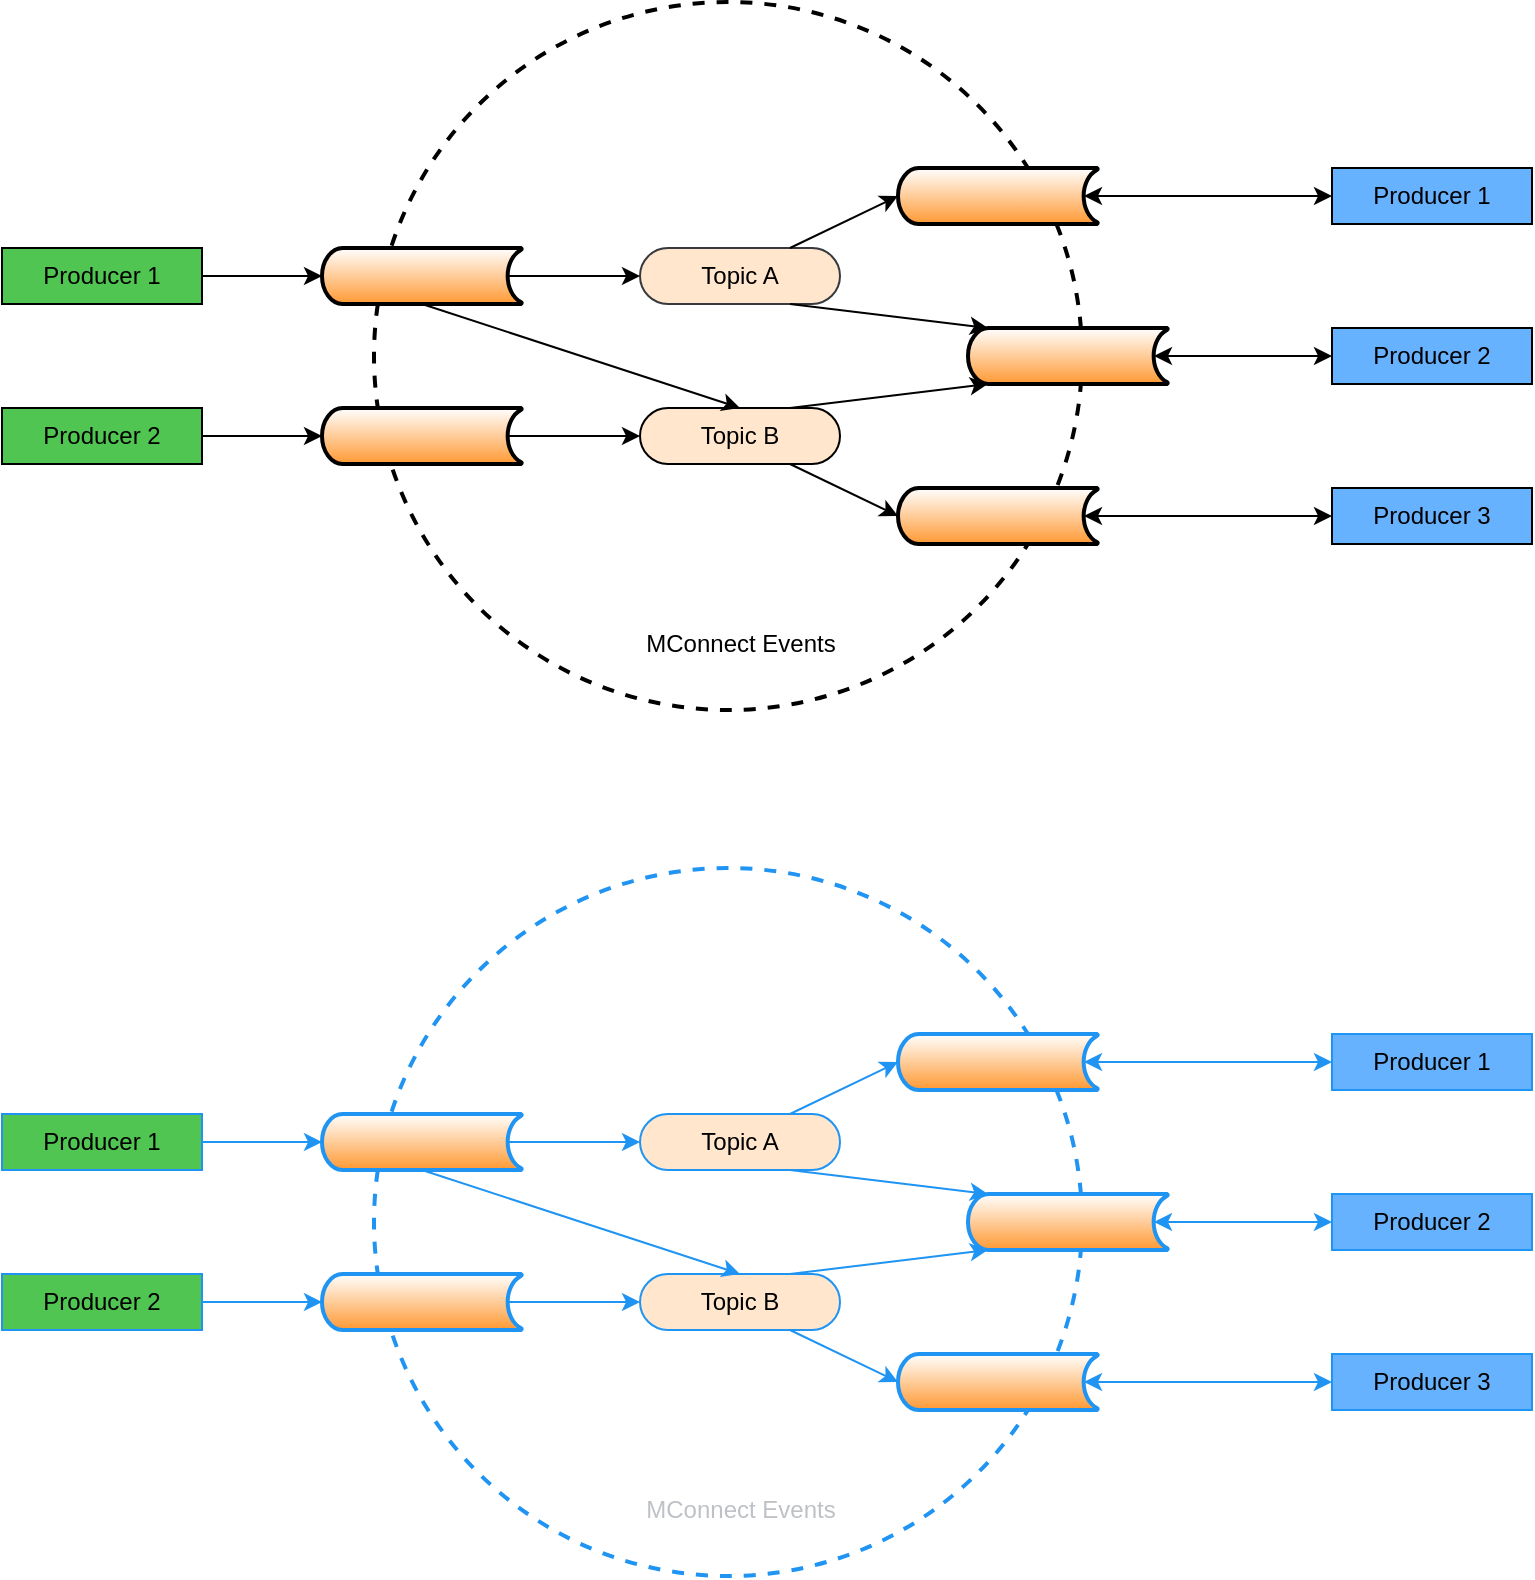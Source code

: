 <mxfile version="28.0.4">
  <diagram name="Page-1" id="vVTfKu-NHyX8f7h_QUsN">
    <mxGraphModel dx="1430" dy="849" grid="0" gridSize="10" guides="1" tooltips="1" connect="1" arrows="1" fold="1" page="1" pageScale="1" pageWidth="827" pageHeight="1169" math="0" shadow="0">
      <root>
        <mxCell id="0" />
        <mxCell id="1" parent="0" />
        <mxCell id="RU10xfVs4ZxT2CASdD6a-30" value="" style="ellipse;whiteSpace=wrap;html=1;aspect=fixed;dashed=1;fillColor=none;perimeterSpacing=0;strokeWidth=2;" parent="1" vertex="1">
          <mxGeometry x="356" y="184" width="354" height="354" as="geometry" />
        </mxCell>
        <mxCell id="RU10xfVs4ZxT2CASdD6a-2" value="Producer 1" style="rounded=0;whiteSpace=wrap;html=1;fillColor=#51C551;" parent="1" vertex="1">
          <mxGeometry x="170" y="307" width="100" height="28" as="geometry" />
        </mxCell>
        <mxCell id="RU10xfVs4ZxT2CASdD6a-3" value="" style="endArrow=classic;html=1;rounded=0;exitX=1;exitY=0.5;exitDx=0;exitDy=0;entryX=0;entryY=0.5;entryDx=0;entryDy=0;entryPerimeter=0;" parent="1" source="RU10xfVs4ZxT2CASdD6a-2" target="RU10xfVs4ZxT2CASdD6a-13" edge="1">
          <mxGeometry width="50" height="50" relative="1" as="geometry">
            <mxPoint x="497" y="435" as="sourcePoint" />
            <mxPoint x="321.36" y="322.66" as="targetPoint" />
          </mxGeometry>
        </mxCell>
        <mxCell id="RU10xfVs4ZxT2CASdD6a-5" value="Producer 2" style="rounded=0;whiteSpace=wrap;html=1;fillColor=#51C551;" parent="1" vertex="1">
          <mxGeometry x="170" y="387" width="100" height="28" as="geometry" />
        </mxCell>
        <mxCell id="RU10xfVs4ZxT2CASdD6a-6" value="" style="endArrow=classic;html=1;rounded=0;exitX=1;exitY=0.5;exitDx=0;exitDy=0;entryX=0;entryY=0.5;entryDx=0;entryDy=0;entryPerimeter=0;" parent="1" source="RU10xfVs4ZxT2CASdD6a-5" target="RU10xfVs4ZxT2CASdD6a-12" edge="1">
          <mxGeometry width="50" height="50" relative="1" as="geometry">
            <mxPoint x="497" y="515" as="sourcePoint" />
            <mxPoint x="321.36" y="401" as="targetPoint" />
          </mxGeometry>
        </mxCell>
        <mxCell id="RU10xfVs4ZxT2CASdD6a-7" value="Topic A" style="rounded=1;whiteSpace=wrap;html=1;shadow=0;glass=0;resizeHeight=0;metaEdit=0;container=0;dropTarget=0;portConstraintRotation=0;arcSize=50;fillColor=#FFE6CC;strokeColor=#36393d;" parent="1" vertex="1">
          <mxGeometry x="489" y="307" width="100" height="28" as="geometry" />
        </mxCell>
        <mxCell id="RU10xfVs4ZxT2CASdD6a-10" value="Topic B" style="rounded=1;whiteSpace=wrap;html=1;shadow=0;glass=0;resizeHeight=0;metaEdit=0;container=0;dropTarget=0;portConstraintRotation=0;arcSize=50;fillColor=#FFE6CC;" parent="1" vertex="1">
          <mxGeometry x="489" y="387" width="100" height="28" as="geometry" />
        </mxCell>
        <mxCell id="RU10xfVs4ZxT2CASdD6a-11" value="" style="endArrow=classic;html=1;rounded=0;exitX=0.93;exitY=0.5;exitDx=0;exitDy=0;exitPerimeter=0;entryX=0;entryY=0.5;entryDx=0;entryDy=0;" parent="1" source="RU10xfVs4ZxT2CASdD6a-12" target="RU10xfVs4ZxT2CASdD6a-10" edge="1">
          <mxGeometry width="50" height="50" relative="1" as="geometry">
            <mxPoint x="421" y="426" as="sourcePoint" />
            <mxPoint x="471" y="376" as="targetPoint" />
          </mxGeometry>
        </mxCell>
        <mxCell id="RU10xfVs4ZxT2CASdD6a-12" value="" style="strokeWidth=2;html=1;shape=mxgraph.flowchart.stored_data;whiteSpace=wrap;gradientColor=#FF9933;" parent="1" vertex="1">
          <mxGeometry x="330" y="387" width="100" height="28" as="geometry" />
        </mxCell>
        <mxCell id="RU10xfVs4ZxT2CASdD6a-14" style="edgeStyle=orthogonalEdgeStyle;rounded=0;orthogonalLoop=1;jettySize=auto;html=1;exitX=0.93;exitY=0.5;exitDx=0;exitDy=0;exitPerimeter=0;entryX=0;entryY=0.5;entryDx=0;entryDy=0;" parent="1" source="RU10xfVs4ZxT2CASdD6a-13" target="RU10xfVs4ZxT2CASdD6a-7" edge="1">
          <mxGeometry relative="1" as="geometry" />
        </mxCell>
        <mxCell id="RU10xfVs4ZxT2CASdD6a-15" style="rounded=0;orthogonalLoop=1;jettySize=auto;html=1;exitX=0.5;exitY=1;exitDx=0;exitDy=0;exitPerimeter=0;entryX=0.5;entryY=0;entryDx=0;entryDy=0;" parent="1" source="RU10xfVs4ZxT2CASdD6a-13" target="RU10xfVs4ZxT2CASdD6a-10" edge="1">
          <mxGeometry relative="1" as="geometry" />
        </mxCell>
        <mxCell id="RU10xfVs4ZxT2CASdD6a-13" value="" style="strokeWidth=2;html=1;shape=mxgraph.flowchart.stored_data;whiteSpace=wrap;fillColor=#FFFFFF;strokeColor=#000000;gradientColor=#FF9933;" parent="1" vertex="1">
          <mxGeometry x="330" y="307" width="100" height="28" as="geometry" />
        </mxCell>
        <mxCell id="RU10xfVs4ZxT2CASdD6a-24" style="edgeStyle=orthogonalEdgeStyle;rounded=0;orthogonalLoop=1;jettySize=auto;html=1;exitX=0.93;exitY=0.5;exitDx=0;exitDy=0;exitPerimeter=0;entryX=0;entryY=0.5;entryDx=0;entryDy=0;startArrow=classic;startFill=1;" parent="1" source="RU10xfVs4ZxT2CASdD6a-16" target="RU10xfVs4ZxT2CASdD6a-22" edge="1">
          <mxGeometry relative="1" as="geometry" />
        </mxCell>
        <mxCell id="RU10xfVs4ZxT2CASdD6a-16" value="" style="strokeWidth=2;html=1;shape=mxgraph.flowchart.stored_data;whiteSpace=wrap;gradientColor=#FF9933;" parent="1" vertex="1">
          <mxGeometry x="653" y="347" width="100" height="28" as="geometry" />
        </mxCell>
        <mxCell id="RU10xfVs4ZxT2CASdD6a-20" style="edgeStyle=orthogonalEdgeStyle;rounded=0;orthogonalLoop=1;jettySize=auto;html=1;exitX=0.93;exitY=0.5;exitDx=0;exitDy=0;exitPerimeter=0;entryX=0;entryY=0.5;entryDx=0;entryDy=0;startArrow=classic;startFill=1;" parent="1" source="RU10xfVs4ZxT2CASdD6a-18" target="RU10xfVs4ZxT2CASdD6a-21" edge="1">
          <mxGeometry relative="1" as="geometry">
            <mxPoint x="823.33" y="281" as="targetPoint" />
          </mxGeometry>
        </mxCell>
        <mxCell id="RU10xfVs4ZxT2CASdD6a-18" value="" style="strokeWidth=2;html=1;shape=mxgraph.flowchart.stored_data;whiteSpace=wrap;gradientColor=#FF9933;" parent="1" vertex="1">
          <mxGeometry x="618" y="267" width="100" height="28" as="geometry" />
        </mxCell>
        <mxCell id="RU10xfVs4ZxT2CASdD6a-25" style="edgeStyle=orthogonalEdgeStyle;rounded=0;orthogonalLoop=1;jettySize=auto;html=1;exitX=0.93;exitY=0.5;exitDx=0;exitDy=0;exitPerimeter=0;entryX=0;entryY=0.5;entryDx=0;entryDy=0;startArrow=classic;startFill=1;" parent="1" source="RU10xfVs4ZxT2CASdD6a-19" target="RU10xfVs4ZxT2CASdD6a-23" edge="1">
          <mxGeometry relative="1" as="geometry" />
        </mxCell>
        <mxCell id="RU10xfVs4ZxT2CASdD6a-19" value="" style="strokeWidth=2;html=1;shape=mxgraph.flowchart.stored_data;whiteSpace=wrap;gradientColor=#FF9933;" parent="1" vertex="1">
          <mxGeometry x="618" y="427" width="100" height="28" as="geometry" />
        </mxCell>
        <mxCell id="RU10xfVs4ZxT2CASdD6a-21" value="Producer 1" style="rounded=0;whiteSpace=wrap;html=1;fillColor=#66B2FF;" parent="1" vertex="1">
          <mxGeometry x="835" y="267" width="100" height="28" as="geometry" />
        </mxCell>
        <mxCell id="RU10xfVs4ZxT2CASdD6a-22" value="Producer 2" style="rounded=0;whiteSpace=wrap;html=1;fillColor=#66B2FF;" parent="1" vertex="1">
          <mxGeometry x="835" y="347" width="100" height="28" as="geometry" />
        </mxCell>
        <mxCell id="RU10xfVs4ZxT2CASdD6a-23" value="Producer 3" style="rounded=0;whiteSpace=wrap;html=1;fillColor=#66B2FF;" parent="1" vertex="1">
          <mxGeometry x="835" y="427" width="100" height="28" as="geometry" />
        </mxCell>
        <mxCell id="RU10xfVs4ZxT2CASdD6a-26" style="rounded=0;orthogonalLoop=1;jettySize=auto;html=1;exitX=0.75;exitY=0;exitDx=0;exitDy=0;entryX=0;entryY=0.5;entryDx=0;entryDy=0;entryPerimeter=0;" parent="1" source="RU10xfVs4ZxT2CASdD6a-7" target="RU10xfVs4ZxT2CASdD6a-18" edge="1">
          <mxGeometry relative="1" as="geometry" />
        </mxCell>
        <mxCell id="RU10xfVs4ZxT2CASdD6a-27" style="rounded=0;orthogonalLoop=1;jettySize=auto;html=1;exitX=0.75;exitY=1;exitDx=0;exitDy=0;entryX=0;entryY=0.5;entryDx=0;entryDy=0;entryPerimeter=0;" parent="1" source="RU10xfVs4ZxT2CASdD6a-10" target="RU10xfVs4ZxT2CASdD6a-19" edge="1">
          <mxGeometry relative="1" as="geometry" />
        </mxCell>
        <mxCell id="RU10xfVs4ZxT2CASdD6a-28" style="rounded=0;orthogonalLoop=1;jettySize=auto;html=1;exitX=0.75;exitY=1;exitDx=0;exitDy=0;entryX=0.1;entryY=0;entryDx=0;entryDy=0;entryPerimeter=0;" parent="1" source="RU10xfVs4ZxT2CASdD6a-7" target="RU10xfVs4ZxT2CASdD6a-16" edge="1">
          <mxGeometry relative="1" as="geometry" />
        </mxCell>
        <mxCell id="RU10xfVs4ZxT2CASdD6a-29" style="rounded=0;orthogonalLoop=1;jettySize=auto;html=1;exitX=0.75;exitY=0;exitDx=0;exitDy=0;entryX=0.1;entryY=1;entryDx=0;entryDy=0;entryPerimeter=0;" parent="1" source="RU10xfVs4ZxT2CASdD6a-10" target="RU10xfVs4ZxT2CASdD6a-16" edge="1">
          <mxGeometry relative="1" as="geometry" />
        </mxCell>
        <mxCell id="RU10xfVs4ZxT2CASdD6a-31" value="MConnect Events" style="text;html=1;align=center;verticalAlign=middle;whiteSpace=wrap;rounded=0;" parent="1" vertex="1">
          <mxGeometry x="489.5" y="490" width="99" height="30" as="geometry" />
        </mxCell>
        <mxCell id="RU10xfVs4ZxT2CASdD6a-32" value="" style="ellipse;whiteSpace=wrap;html=1;aspect=fixed;dashed=1;fillColor=none;perimeterSpacing=0;strokeWidth=2;strokeColor=#2094F3;" parent="1" vertex="1">
          <mxGeometry x="356" y="617" width="354" height="354" as="geometry" />
        </mxCell>
        <mxCell id="RU10xfVs4ZxT2CASdD6a-33" value="Producer 1" style="rounded=0;whiteSpace=wrap;html=1;fillColor=#51C551;strokeColor=#2094F3;fontColor=#000000;" parent="1" vertex="1">
          <mxGeometry x="170" y="740" width="100" height="28" as="geometry" />
        </mxCell>
        <mxCell id="RU10xfVs4ZxT2CASdD6a-34" value="" style="endArrow=classic;html=1;rounded=0;exitX=1;exitY=0.5;exitDx=0;exitDy=0;entryX=0;entryY=0.5;entryDx=0;entryDy=0;entryPerimeter=0;strokeColor=#2094F3;" parent="1" source="RU10xfVs4ZxT2CASdD6a-33" target="RU10xfVs4ZxT2CASdD6a-43" edge="1">
          <mxGeometry width="50" height="50" relative="1" as="geometry">
            <mxPoint x="497" y="868" as="sourcePoint" />
            <mxPoint x="321.36" y="755.66" as="targetPoint" />
          </mxGeometry>
        </mxCell>
        <mxCell id="RU10xfVs4ZxT2CASdD6a-35" value="Producer 2" style="rounded=0;whiteSpace=wrap;html=1;fillColor=#51C551;strokeColor=#2094F3;fontColor=#000000;" parent="1" vertex="1">
          <mxGeometry x="170" y="820" width="100" height="28" as="geometry" />
        </mxCell>
        <mxCell id="RU10xfVs4ZxT2CASdD6a-36" value="" style="endArrow=classic;html=1;rounded=0;exitX=1;exitY=0.5;exitDx=0;exitDy=0;entryX=0;entryY=0.5;entryDx=0;entryDy=0;entryPerimeter=0;strokeColor=#2094F3;" parent="1" source="RU10xfVs4ZxT2CASdD6a-35" target="RU10xfVs4ZxT2CASdD6a-40" edge="1">
          <mxGeometry width="50" height="50" relative="1" as="geometry">
            <mxPoint x="497" y="948" as="sourcePoint" />
            <mxPoint x="321.36" y="834" as="targetPoint" />
          </mxGeometry>
        </mxCell>
        <mxCell id="RU10xfVs4ZxT2CASdD6a-37" value="Topic A" style="rounded=1;whiteSpace=wrap;html=1;shadow=0;glass=0;resizeHeight=0;metaEdit=0;container=0;dropTarget=0;portConstraintRotation=0;arcSize=50;fillColor=#FFE6CC;strokeColor=#2094F3;fontColor=#000000;" parent="1" vertex="1">
          <mxGeometry x="489" y="740" width="100" height="28" as="geometry" />
        </mxCell>
        <mxCell id="RU10xfVs4ZxT2CASdD6a-38" value="Topic B" style="rounded=1;whiteSpace=wrap;html=1;shadow=0;glass=0;resizeHeight=0;metaEdit=0;container=0;dropTarget=0;portConstraintRotation=0;arcSize=50;fillColor=#FFE6CC;strokeColor=#2094F3;fontColor=#000000;" parent="1" vertex="1">
          <mxGeometry x="489" y="820" width="100" height="28" as="geometry" />
        </mxCell>
        <mxCell id="RU10xfVs4ZxT2CASdD6a-39" value="" style="endArrow=classic;html=1;rounded=0;exitX=0.93;exitY=0.5;exitDx=0;exitDy=0;exitPerimeter=0;entryX=0;entryY=0.5;entryDx=0;entryDy=0;strokeColor=#2094F3;" parent="1" source="RU10xfVs4ZxT2CASdD6a-40" target="RU10xfVs4ZxT2CASdD6a-38" edge="1">
          <mxGeometry width="50" height="50" relative="1" as="geometry">
            <mxPoint x="421" y="859" as="sourcePoint" />
            <mxPoint x="471" y="809" as="targetPoint" />
          </mxGeometry>
        </mxCell>
        <mxCell id="RU10xfVs4ZxT2CASdD6a-40" value="" style="strokeWidth=2;html=1;shape=mxgraph.flowchart.stored_data;whiteSpace=wrap;gradientColor=#FF9933;strokeColor=#2094F3;fillColor=#FFFFFF;" parent="1" vertex="1">
          <mxGeometry x="330" y="820" width="100" height="28" as="geometry" />
        </mxCell>
        <mxCell id="RU10xfVs4ZxT2CASdD6a-41" style="edgeStyle=orthogonalEdgeStyle;rounded=0;orthogonalLoop=1;jettySize=auto;html=1;exitX=0.93;exitY=0.5;exitDx=0;exitDy=0;exitPerimeter=0;entryX=0;entryY=0.5;entryDx=0;entryDy=0;strokeColor=#2094F3;" parent="1" source="RU10xfVs4ZxT2CASdD6a-43" target="RU10xfVs4ZxT2CASdD6a-37" edge="1">
          <mxGeometry relative="1" as="geometry" />
        </mxCell>
        <mxCell id="RU10xfVs4ZxT2CASdD6a-42" style="rounded=0;orthogonalLoop=1;jettySize=auto;html=1;exitX=0.5;exitY=1;exitDx=0;exitDy=0;exitPerimeter=0;entryX=0.5;entryY=0;entryDx=0;entryDy=0;strokeColor=#2094F3;" parent="1" source="RU10xfVs4ZxT2CASdD6a-43" target="RU10xfVs4ZxT2CASdD6a-38" edge="1">
          <mxGeometry relative="1" as="geometry" />
        </mxCell>
        <mxCell id="RU10xfVs4ZxT2CASdD6a-43" value="" style="strokeWidth=2;html=1;shape=mxgraph.flowchart.stored_data;whiteSpace=wrap;fillColor=#FFFFFF;strokeColor=#2094F3;gradientColor=#FF9933;" parent="1" vertex="1">
          <mxGeometry x="330" y="740" width="100" height="28" as="geometry" />
        </mxCell>
        <mxCell id="RU10xfVs4ZxT2CASdD6a-44" style="edgeStyle=orthogonalEdgeStyle;rounded=0;orthogonalLoop=1;jettySize=auto;html=1;exitX=0.93;exitY=0.5;exitDx=0;exitDy=0;exitPerimeter=0;entryX=0;entryY=0.5;entryDx=0;entryDy=0;startArrow=classic;startFill=1;strokeColor=#2094F3;" parent="1" source="RU10xfVs4ZxT2CASdD6a-45" target="RU10xfVs4ZxT2CASdD6a-51" edge="1">
          <mxGeometry relative="1" as="geometry" />
        </mxCell>
        <mxCell id="RU10xfVs4ZxT2CASdD6a-45" value="" style="strokeWidth=2;html=1;shape=mxgraph.flowchart.stored_data;whiteSpace=wrap;gradientColor=#FF9933;strokeColor=#2094F3;fillColor=#FFFFFF;" parent="1" vertex="1">
          <mxGeometry x="653" y="780" width="100" height="28" as="geometry" />
        </mxCell>
        <mxCell id="RU10xfVs4ZxT2CASdD6a-46" style="edgeStyle=orthogonalEdgeStyle;rounded=0;orthogonalLoop=1;jettySize=auto;html=1;exitX=0.93;exitY=0.5;exitDx=0;exitDy=0;exitPerimeter=0;entryX=0;entryY=0.5;entryDx=0;entryDy=0;startArrow=classic;startFill=1;strokeColor=#2094F3;" parent="1" source="RU10xfVs4ZxT2CASdD6a-47" target="RU10xfVs4ZxT2CASdD6a-50" edge="1">
          <mxGeometry relative="1" as="geometry">
            <mxPoint x="823.33" y="714" as="targetPoint" />
          </mxGeometry>
        </mxCell>
        <mxCell id="RU10xfVs4ZxT2CASdD6a-47" value="" style="strokeWidth=2;html=1;shape=mxgraph.flowchart.stored_data;whiteSpace=wrap;gradientColor=#FF9933;strokeColor=#2094F3;fillColor=#FFFFFF;" parent="1" vertex="1">
          <mxGeometry x="618" y="700" width="100" height="28" as="geometry" />
        </mxCell>
        <mxCell id="RU10xfVs4ZxT2CASdD6a-48" style="edgeStyle=orthogonalEdgeStyle;rounded=0;orthogonalLoop=1;jettySize=auto;html=1;exitX=0.93;exitY=0.5;exitDx=0;exitDy=0;exitPerimeter=0;entryX=0;entryY=0.5;entryDx=0;entryDy=0;startArrow=classic;startFill=1;strokeColor=#2094F3;" parent="1" source="RU10xfVs4ZxT2CASdD6a-49" target="RU10xfVs4ZxT2CASdD6a-52" edge="1">
          <mxGeometry relative="1" as="geometry" />
        </mxCell>
        <mxCell id="RU10xfVs4ZxT2CASdD6a-49" value="" style="strokeWidth=2;html=1;shape=mxgraph.flowchart.stored_data;whiteSpace=wrap;gradientColor=#FF9933;strokeColor=#2094F3;fillColor=#FFFFFF;" parent="1" vertex="1">
          <mxGeometry x="618" y="860" width="100" height="28" as="geometry" />
        </mxCell>
        <mxCell id="RU10xfVs4ZxT2CASdD6a-50" value="Producer 1" style="rounded=0;whiteSpace=wrap;html=1;fillColor=#66B2FF;strokeColor=#2094F3;fontColor=#000000;" parent="1" vertex="1">
          <mxGeometry x="835" y="700" width="100" height="28" as="geometry" />
        </mxCell>
        <mxCell id="RU10xfVs4ZxT2CASdD6a-51" value="Producer 2" style="rounded=0;whiteSpace=wrap;html=1;fillColor=#66B2FF;strokeColor=#2094F3;fontColor=#000000;" parent="1" vertex="1">
          <mxGeometry x="835" y="780" width="100" height="28" as="geometry" />
        </mxCell>
        <mxCell id="RU10xfVs4ZxT2CASdD6a-52" value="Producer 3" style="rounded=0;whiteSpace=wrap;html=1;fillColor=#66B2FF;strokeColor=#2094F3;fontColor=#000000;" parent="1" vertex="1">
          <mxGeometry x="835" y="860" width="100" height="28" as="geometry" />
        </mxCell>
        <mxCell id="RU10xfVs4ZxT2CASdD6a-53" style="rounded=0;orthogonalLoop=1;jettySize=auto;html=1;exitX=0.75;exitY=0;exitDx=0;exitDy=0;entryX=0;entryY=0.5;entryDx=0;entryDy=0;entryPerimeter=0;strokeColor=#2094F3;" parent="1" source="RU10xfVs4ZxT2CASdD6a-37" target="RU10xfVs4ZxT2CASdD6a-47" edge="1">
          <mxGeometry relative="1" as="geometry" />
        </mxCell>
        <mxCell id="RU10xfVs4ZxT2CASdD6a-54" style="rounded=0;orthogonalLoop=1;jettySize=auto;html=1;exitX=0.75;exitY=1;exitDx=0;exitDy=0;entryX=0;entryY=0.5;entryDx=0;entryDy=0;entryPerimeter=0;strokeColor=#2094F3;" parent="1" source="RU10xfVs4ZxT2CASdD6a-38" target="RU10xfVs4ZxT2CASdD6a-49" edge="1">
          <mxGeometry relative="1" as="geometry" />
        </mxCell>
        <mxCell id="RU10xfVs4ZxT2CASdD6a-55" style="rounded=0;orthogonalLoop=1;jettySize=auto;html=1;exitX=0.75;exitY=1;exitDx=0;exitDy=0;entryX=0.1;entryY=0;entryDx=0;entryDy=0;entryPerimeter=0;strokeColor=#2094F3;" parent="1" source="RU10xfVs4ZxT2CASdD6a-37" target="RU10xfVs4ZxT2CASdD6a-45" edge="1">
          <mxGeometry relative="1" as="geometry" />
        </mxCell>
        <mxCell id="RU10xfVs4ZxT2CASdD6a-56" style="rounded=0;orthogonalLoop=1;jettySize=auto;html=1;exitX=0.75;exitY=0;exitDx=0;exitDy=0;entryX=0.1;entryY=1;entryDx=0;entryDy=0;entryPerimeter=0;strokeColor=#2094F3;" parent="1" source="RU10xfVs4ZxT2CASdD6a-38" target="RU10xfVs4ZxT2CASdD6a-45" edge="1">
          <mxGeometry relative="1" as="geometry" />
        </mxCell>
        <mxCell id="RU10xfVs4ZxT2CASdD6a-57" value="MConnect Events" style="text;html=1;align=center;verticalAlign=middle;whiteSpace=wrap;rounded=0;fontColor=#BEC1C6;" parent="1" vertex="1">
          <mxGeometry x="489.5" y="923" width="99" height="30" as="geometry" />
        </mxCell>
      </root>
    </mxGraphModel>
  </diagram>
</mxfile>

